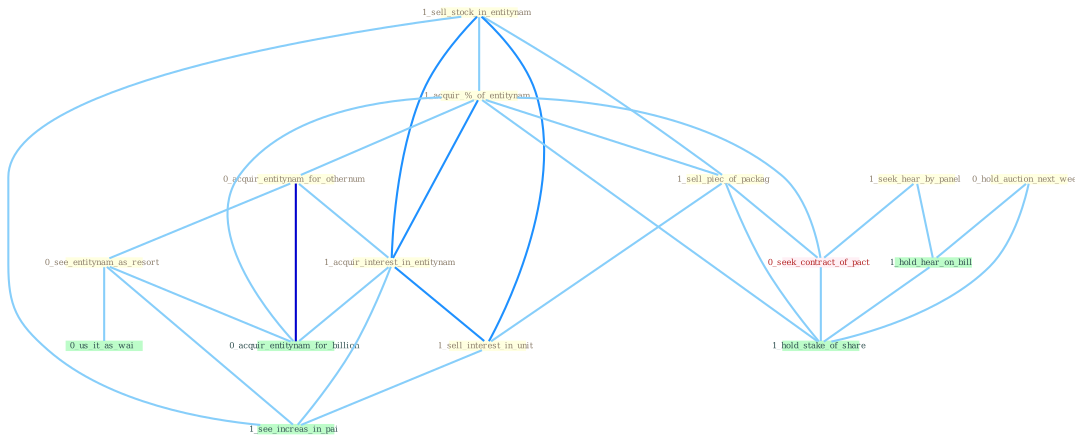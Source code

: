 Graph G{ 
    node
    [shape=polygon,style=filled,width=.5,height=.06,color="#BDFCC9",fixedsize=true,fontsize=4,
    fontcolor="#2f4f4f"];
    {node
    [color="#ffffe0", fontcolor="#8b7d6b"] "1_sell_stock_in_entitynam " "1_acquir_%_of_entitynam " "0_hold_auction_next_week " "1_sell_piec_of_packag " "0_acquir_entitynam_for_othernum " "1_acquir_interest_in_entitynam " "1_sell_interest_in_unit " "0_see_entitynam_as_resort " "1_seek_hear_by_panel "}
{node [color="#fff0f5", fontcolor="#b22222"] "0_seek_contract_of_pact "}
edge [color="#B0E2FF"];

	"1_sell_stock_in_entitynam " -- "1_acquir_%_of_entitynam " [w="1", color="#87cefa" ];
	"1_sell_stock_in_entitynam " -- "1_sell_piec_of_packag " [w="1", color="#87cefa" ];
	"1_sell_stock_in_entitynam " -- "1_acquir_interest_in_entitynam " [w="2", color="#1e90ff" , len=0.8];
	"1_sell_stock_in_entitynam " -- "1_sell_interest_in_unit " [w="2", color="#1e90ff" , len=0.8];
	"1_sell_stock_in_entitynam " -- "1_see_increas_in_pai " [w="1", color="#87cefa" ];
	"1_acquir_%_of_entitynam " -- "1_sell_piec_of_packag " [w="1", color="#87cefa" ];
	"1_acquir_%_of_entitynam " -- "0_acquir_entitynam_for_othernum " [w="1", color="#87cefa" ];
	"1_acquir_%_of_entitynam " -- "1_acquir_interest_in_entitynam " [w="2", color="#1e90ff" , len=0.8];
	"1_acquir_%_of_entitynam " -- "0_seek_contract_of_pact " [w="1", color="#87cefa" ];
	"1_acquir_%_of_entitynam " -- "0_acquir_entitynam_for_billion " [w="1", color="#87cefa" ];
	"1_acquir_%_of_entitynam " -- "1_hold_stake_of_share " [w="1", color="#87cefa" ];
	"0_hold_auction_next_week " -- "1_hold_hear_on_bill " [w="1", color="#87cefa" ];
	"0_hold_auction_next_week " -- "1_hold_stake_of_share " [w="1", color="#87cefa" ];
	"1_sell_piec_of_packag " -- "1_sell_interest_in_unit " [w="1", color="#87cefa" ];
	"1_sell_piec_of_packag " -- "0_seek_contract_of_pact " [w="1", color="#87cefa" ];
	"1_sell_piec_of_packag " -- "1_hold_stake_of_share " [w="1", color="#87cefa" ];
	"0_acquir_entitynam_for_othernum " -- "1_acquir_interest_in_entitynam " [w="1", color="#87cefa" ];
	"0_acquir_entitynam_for_othernum " -- "0_see_entitynam_as_resort " [w="1", color="#87cefa" ];
	"0_acquir_entitynam_for_othernum " -- "0_acquir_entitynam_for_billion " [w="3", color="#0000cd" , len=0.6];
	"1_acquir_interest_in_entitynam " -- "1_sell_interest_in_unit " [w="2", color="#1e90ff" , len=0.8];
	"1_acquir_interest_in_entitynam " -- "0_acquir_entitynam_for_billion " [w="1", color="#87cefa" ];
	"1_acquir_interest_in_entitynam " -- "1_see_increas_in_pai " [w="1", color="#87cefa" ];
	"1_sell_interest_in_unit " -- "1_see_increas_in_pai " [w="1", color="#87cefa" ];
	"0_see_entitynam_as_resort " -- "0_us_it_as_wai " [w="1", color="#87cefa" ];
	"0_see_entitynam_as_resort " -- "0_acquir_entitynam_for_billion " [w="1", color="#87cefa" ];
	"0_see_entitynam_as_resort " -- "1_see_increas_in_pai " [w="1", color="#87cefa" ];
	"1_seek_hear_by_panel " -- "0_seek_contract_of_pact " [w="1", color="#87cefa" ];
	"1_seek_hear_by_panel " -- "1_hold_hear_on_bill " [w="1", color="#87cefa" ];
	"0_seek_contract_of_pact " -- "1_hold_stake_of_share " [w="1", color="#87cefa" ];
	"1_hold_hear_on_bill " -- "1_hold_stake_of_share " [w="1", color="#87cefa" ];
}